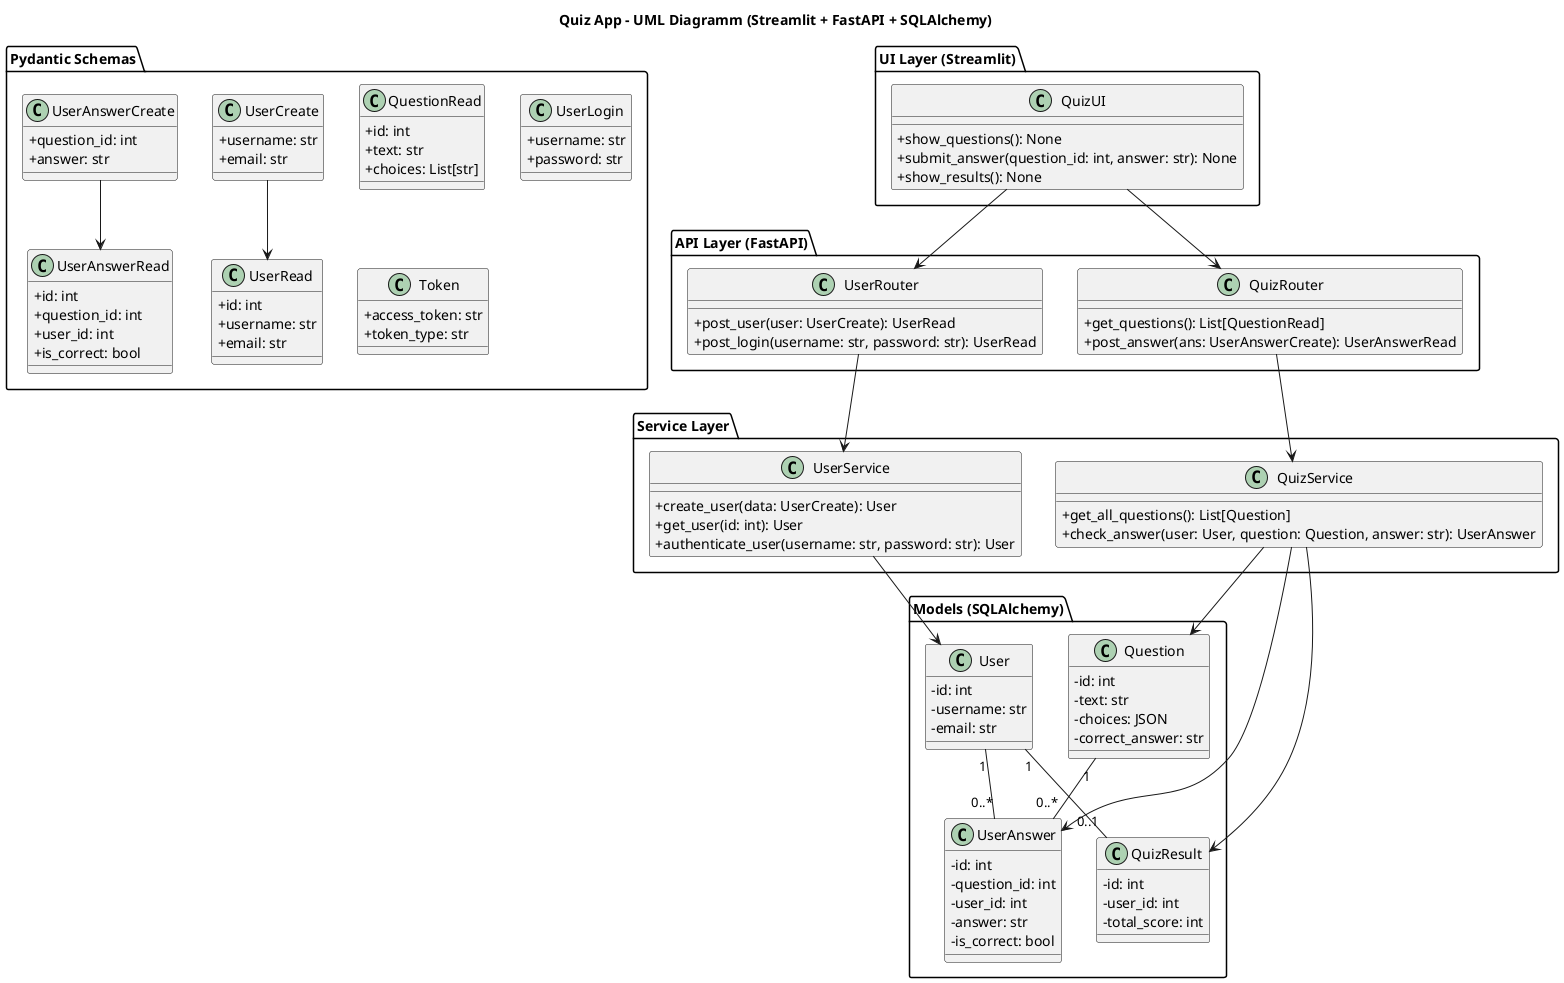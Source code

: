 @startuml

title "Quiz App - UML Diagramm (Streamlit + FastAPI + SQLAlchemy)"

skinparam classAttributeIconSize 0

package "UI Layer (Streamlit)" {
    class QuizUI {
        + show_questions(): None
        + submit_answer(question_id: int, answer: str): None
        + show_results(): None
    }
}

package "API Layer (FastAPI)" {
    class QuizRouter {
        + get_questions(): List[QuestionRead]
        + post_answer(ans: UserAnswerCreate): UserAnswerRead
    }

    class UserRouter {
        + post_user(user: UserCreate): UserRead
        + post_login(username: str, password: str): UserRead
    }
}

package "Pydantic Schemas" {
    class UserCreate {
        + username: str
        + email: str
    }
    class UserRead {
        + id: int
        + username: str
        + email: str
    }
    class QuestionRead {
        + id: int
        + text: str
        + choices: List[str]
    }
    class UserAnswerCreate {
        + question_id: int
        + answer: str
    }
    class UserAnswerRead {
        + id: int
        + question_id: int
        + user_id: int
        + is_correct: bool
    }
    class UserLogin {
        + username: str
        + password: str
    }
    class Token {
        + access_token: str
        + token_type: str
    }
}

package "Service Layer" {
    class UserService {
        + create_user(data: UserCreate): User
        + get_user(id: int): User
        + authenticate_user(username: str, password: str): User
    }
    class QuizService {
        + get_all_questions(): List[Question]
        + check_answer(user: User, question: Question, answer: str): UserAnswer
    }
}

package "Models (SQLAlchemy)" {
    class User {
        - id: int
        - username: str
        - email: str
    }
    class Question {
        - id: int
        - text: str
        - choices: JSON
        - correct_answer: str
    }
    class UserAnswer {
        - id: int
        - question_id: int
        - user_id: int
        - answer: str
        - is_correct: bool
    }
    class QuizResult {
        - id: int
        - user_id: int
        - total_score: int
    }
}

User "1" -- "0..*" UserAnswer
Question "1" -- "0..*" UserAnswer
User "1" -- "0..1" QuizResult

QuizUI --> QuizRouter
QuizUI --> UserRouter
QuizRouter --> QuizService
UserRouter --> UserService

QuizService --> Question
QuizService --> UserAnswer
QuizService --> QuizResult

UserService --> User

UserAnswerCreate --> UserAnswerRead
UserCreate --> UserRead

@enduml
